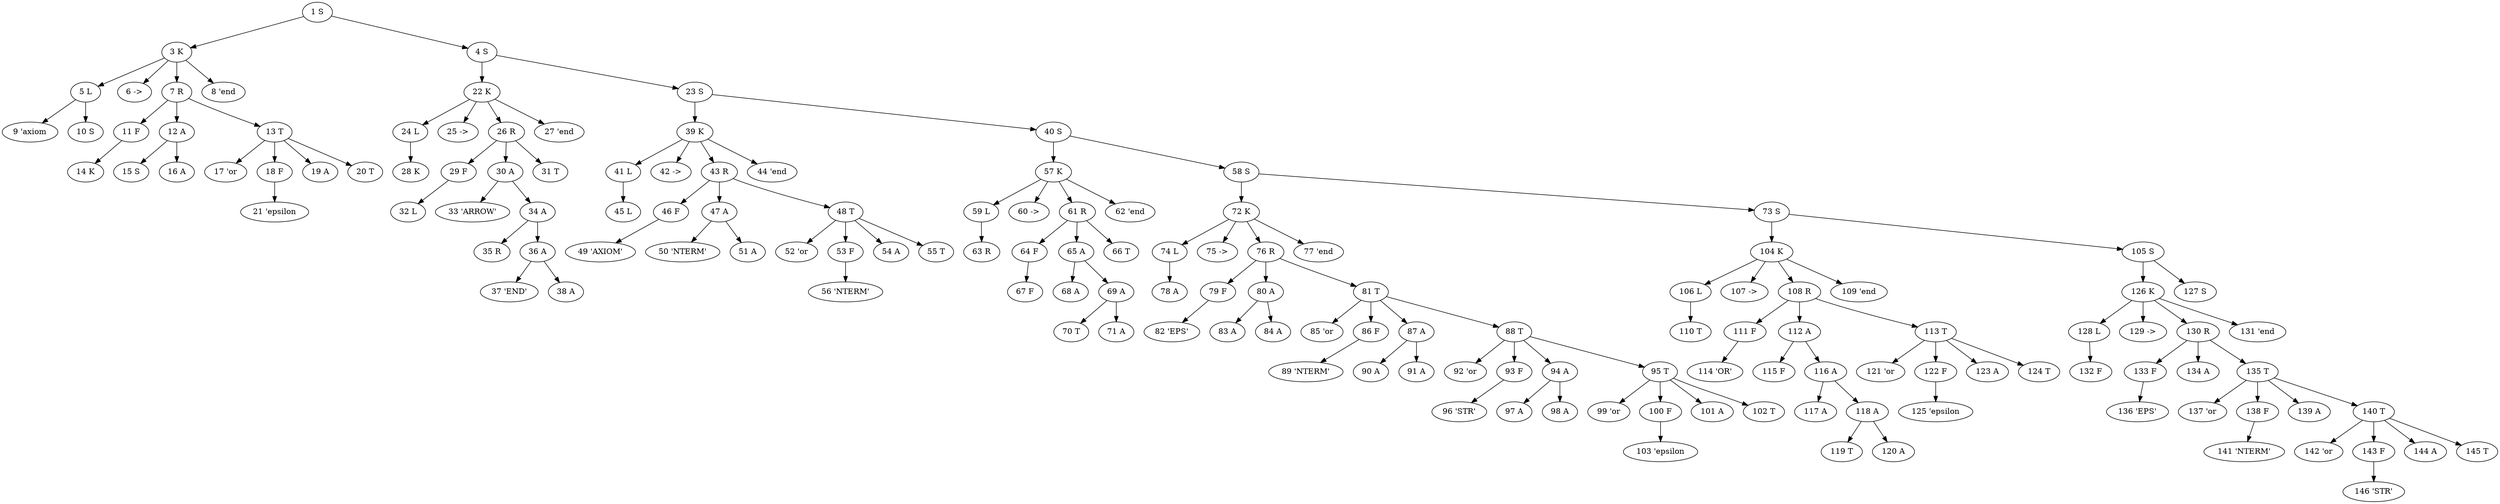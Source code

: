 digraph {
1 [label = "1 S"]
1 -> 3
1 -> 4
3 [label = "3 K"]
3 -> 5
3 -> 6
3 -> 7
3 -> 8
5 [label = "5 L"]
5 -> 9
5 -> 10
9 [label = "9 'axiom"]
10 [label = "10 S"]
6 [label = "6 ->"]
7 [label = "7 R"]
7 -> 11
7 -> 12
7 -> 13
11 [label = "11 F"]
11 -> 14
14 [label = "14 K"]
12 [label = "12 A"]
12 -> 15
12 -> 16
15 [label = "15 S"]
16 [label = "16 A"]
13 [label = "13 T"]
13 -> 17
13 -> 18
13 -> 19
13 -> 20
17 [label = "17 'or"]
18 [label = "18 F"]
18 -> 21
21 [label = "21 'epsilon"]
19 [label = "19 A"]
20 [label = "20 T"]
8 [label = "8 'end"]
4 [label = "4 S"]
4 -> 22
4 -> 23
22 [label = "22 K"]
22 -> 24
22 -> 25
22 -> 26
22 -> 27
24 [label = "24 L"]
24 -> 28
28 [label = "28 K"]
25 [label = "25 ->"]
26 [label = "26 R"]
26 -> 29
26 -> 30
26 -> 31
29 [label = "29 F"]
29 -> 32
32 [label = "32 L"]
30 [label = "30 A"]
30 -> 33
30 -> 34
33 [label = "33 'ARROW'"]
34 [label = "34 A"]
34 -> 35
34 -> 36
35 [label = "35 R"]
36 [label = "36 A"]
36 -> 37
36 -> 38
37 [label = "37 'END'"]
38 [label = "38 A"]
31 [label = "31 T"]
27 [label = "27 'end"]
23 [label = "23 S"]
23 -> 39
23 -> 40
39 [label = "39 K"]
39 -> 41
39 -> 42
39 -> 43
39 -> 44
41 [label = "41 L"]
41 -> 45
45 [label = "45 L"]
42 [label = "42 ->"]
43 [label = "43 R"]
43 -> 46
43 -> 47
43 -> 48
46 [label = "46 F"]
46 -> 49
49 [label = "49 'AXIOM'"]
47 [label = "47 A"]
47 -> 50
47 -> 51
50 [label = "50 'NTERM'"]
51 [label = "51 A"]
48 [label = "48 T"]
48 -> 52
48 -> 53
48 -> 54
48 -> 55
52 [label = "52 'or"]
53 [label = "53 F"]
53 -> 56
56 [label = "56 'NTERM'"]
54 [label = "54 A"]
55 [label = "55 T"]
44 [label = "44 'end"]
40 [label = "40 S"]
40 -> 57
40 -> 58
57 [label = "57 K"]
57 -> 59
57 -> 60
57 -> 61
57 -> 62
59 [label = "59 L"]
59 -> 63
63 [label = "63 R"]
60 [label = "60 ->"]
61 [label = "61 R"]
61 -> 64
61 -> 65
61 -> 66
64 [label = "64 F"]
64 -> 67
67 [label = "67 F"]
65 [label = "65 A"]
65 -> 68
65 -> 69
68 [label = "68 A"]
69 [label = "69 A"]
69 -> 70
69 -> 71
70 [label = "70 T"]
71 [label = "71 A"]
66 [label = "66 T"]
62 [label = "62 'end"]
58 [label = "58 S"]
58 -> 72
58 -> 73
72 [label = "72 K"]
72 -> 74
72 -> 75
72 -> 76
72 -> 77
74 [label = "74 L"]
74 -> 78
78 [label = "78 A"]
75 [label = "75 ->"]
76 [label = "76 R"]
76 -> 79
76 -> 80
76 -> 81
79 [label = "79 F"]
79 -> 82
82 [label = "82 'EPS'"]
80 [label = "80 A"]
80 -> 83
80 -> 84
83 [label = "83 A"]
84 [label = "84 A"]
81 [label = "81 T"]
81 -> 85
81 -> 86
81 -> 87
81 -> 88
85 [label = "85 'or"]
86 [label = "86 F"]
86 -> 89
89 [label = "89 'NTERM'"]
87 [label = "87 A"]
87 -> 90
87 -> 91
90 [label = "90 A"]
91 [label = "91 A"]
88 [label = "88 T"]
88 -> 92
88 -> 93
88 -> 94
88 -> 95
92 [label = "92 'or"]
93 [label = "93 F"]
93 -> 96
96 [label = "96 'STR'"]
94 [label = "94 A"]
94 -> 97
94 -> 98
97 [label = "97 A"]
98 [label = "98 A"]
95 [label = "95 T"]
95 -> 99
95 -> 100
95 -> 101
95 -> 102
99 [label = "99 'or"]
100 [label = "100 F"]
100 -> 103
103 [label = "103 'epsilon"]
101 [label = "101 A"]
102 [label = "102 T"]
77 [label = "77 'end"]
73 [label = "73 S"]
73 -> 104
73 -> 105
104 [label = "104 K"]
104 -> 106
104 -> 107
104 -> 108
104 -> 109
106 [label = "106 L"]
106 -> 110
110 [label = "110 T"]
107 [label = "107 ->"]
108 [label = "108 R"]
108 -> 111
108 -> 112
108 -> 113
111 [label = "111 F"]
111 -> 114
114 [label = "114 'OR'"]
112 [label = "112 A"]
112 -> 115
112 -> 116
115 [label = "115 F"]
116 [label = "116 A"]
116 -> 117
116 -> 118
117 [label = "117 A"]
118 [label = "118 A"]
118 -> 119
118 -> 120
119 [label = "119 T"]
120 [label = "120 A"]
113 [label = "113 T"]
113 -> 121
113 -> 122
113 -> 123
113 -> 124
121 [label = "121 'or"]
122 [label = "122 F"]
122 -> 125
125 [label = "125 'epsilon"]
123 [label = "123 A"]
124 [label = "124 T"]
109 [label = "109 'end"]
105 [label = "105 S"]
105 -> 126
105 -> 127
126 [label = "126 K"]
126 -> 128
126 -> 129
126 -> 130
126 -> 131
128 [label = "128 L"]
128 -> 132
132 [label = "132 F"]
129 [label = "129 ->"]
130 [label = "130 R"]
130 -> 133
130 -> 134
130 -> 135
133 [label = "133 F"]
133 -> 136
136 [label = "136 'EPS'"]
134 [label = "134 A"]
135 [label = "135 T"]
135 -> 137
135 -> 138
135 -> 139
135 -> 140
137 [label = "137 'or"]
138 [label = "138 F"]
138 -> 141
141 [label = "141 'NTERM'"]
139 [label = "139 A"]
140 [label = "140 T"]
140 -> 142
140 -> 143
140 -> 144
140 -> 145
142 [label = "142 'or"]
143 [label = "143 F"]
143 -> 146
146 [label = "146 'STR'"]
144 [label = "144 A"]
145 [label = "145 T"]
131 [label = "131 'end"]
127 [label = "127 S"]
}